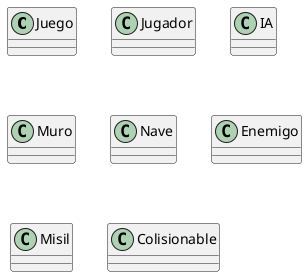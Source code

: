 @startuml Space_Invaders
class Juego
class Jugador
class IA
class Muro
class Nave
class Enemigo 
class Misil 
class Colisionable 

@enduml